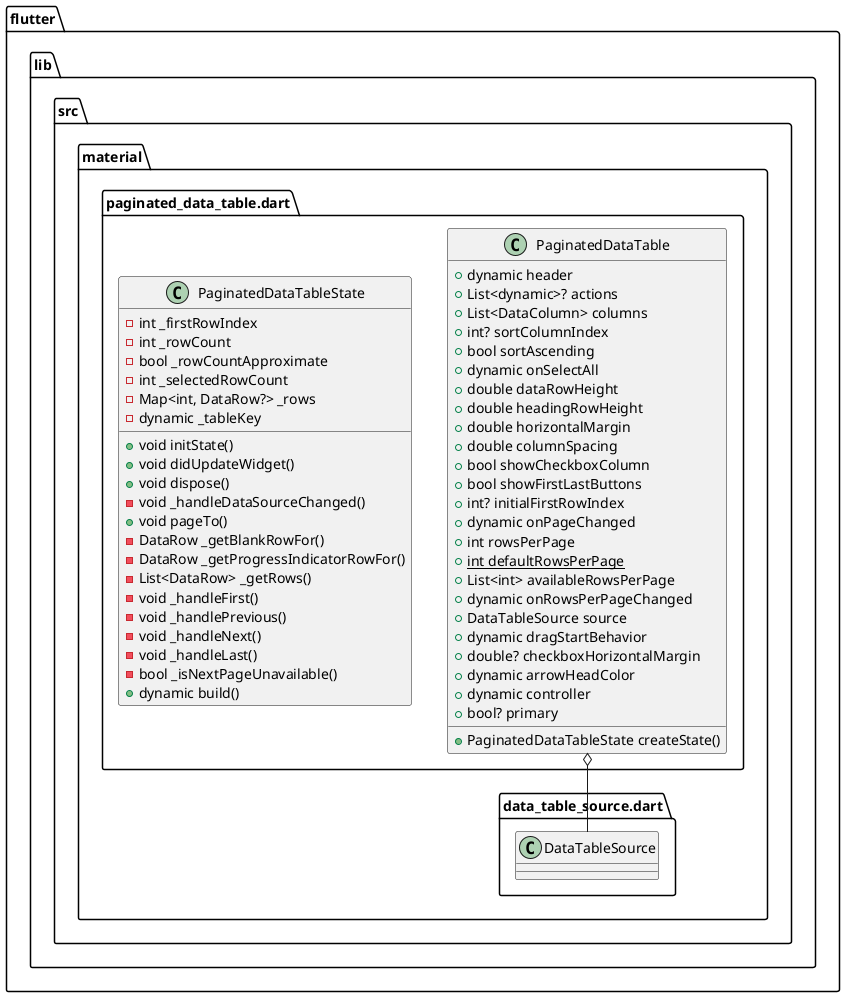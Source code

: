 @startuml
set namespaceSeparator ::

class "flutter::lib::src::material::paginated_data_table.dart::PaginatedDataTable" {
  +dynamic header
  +List<dynamic>? actions
  +List<DataColumn> columns
  +int? sortColumnIndex
  +bool sortAscending
  +dynamic onSelectAll
  +double dataRowHeight
  +double headingRowHeight
  +double horizontalMargin
  +double columnSpacing
  +bool showCheckboxColumn
  +bool showFirstLastButtons
  +int? initialFirstRowIndex
  +dynamic onPageChanged
  +int rowsPerPage
  {static} +int defaultRowsPerPage
  +List<int> availableRowsPerPage
  +dynamic onRowsPerPageChanged
  +DataTableSource source
  +dynamic dragStartBehavior
  +double? checkboxHorizontalMargin
  +dynamic arrowHeadColor
  +dynamic controller
  +bool? primary
  +PaginatedDataTableState createState()
}

"flutter::lib::src::material::paginated_data_table.dart::PaginatedDataTable" o-- "flutter::lib::src::material::data_table_source.dart::DataTableSource"

class "flutter::lib::src::material::paginated_data_table.dart::PaginatedDataTableState" {
  -int _firstRowIndex
  -int _rowCount
  -bool _rowCountApproximate
  -int _selectedRowCount
  -Map<int, DataRow?> _rows
  -dynamic _tableKey
  +void initState()
  +void didUpdateWidget()
  +void dispose()
  -void _handleDataSourceChanged()
  +void pageTo()
  -DataRow _getBlankRowFor()
  -DataRow _getProgressIndicatorRowFor()
  -List<DataRow> _getRows()
  -void _handleFirst()
  -void _handlePrevious()
  -void _handleNext()
  -void _handleLast()
  -bool _isNextPageUnavailable()
  +dynamic build()
}


@enduml